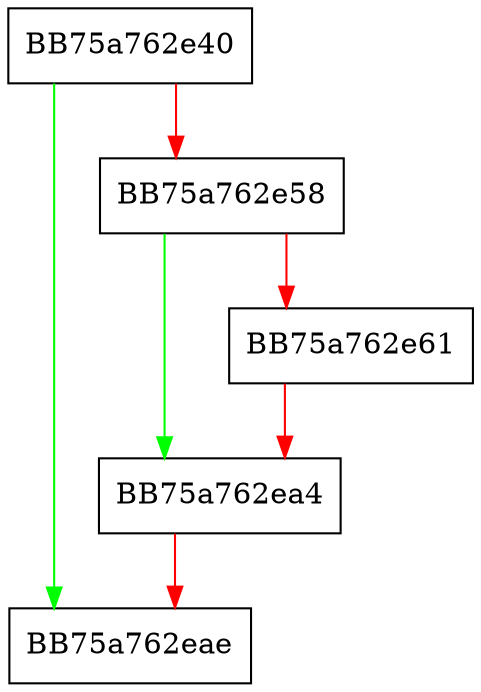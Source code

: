 digraph handle_exception {
  node [shape="box"];
  graph [splines=ortho];
  BB75a762e40 -> BB75a762eae [color="green"];
  BB75a762e40 -> BB75a762e58 [color="red"];
  BB75a762e58 -> BB75a762ea4 [color="green"];
  BB75a762e58 -> BB75a762e61 [color="red"];
  BB75a762e61 -> BB75a762ea4 [color="red"];
  BB75a762ea4 -> BB75a762eae [color="red"];
}